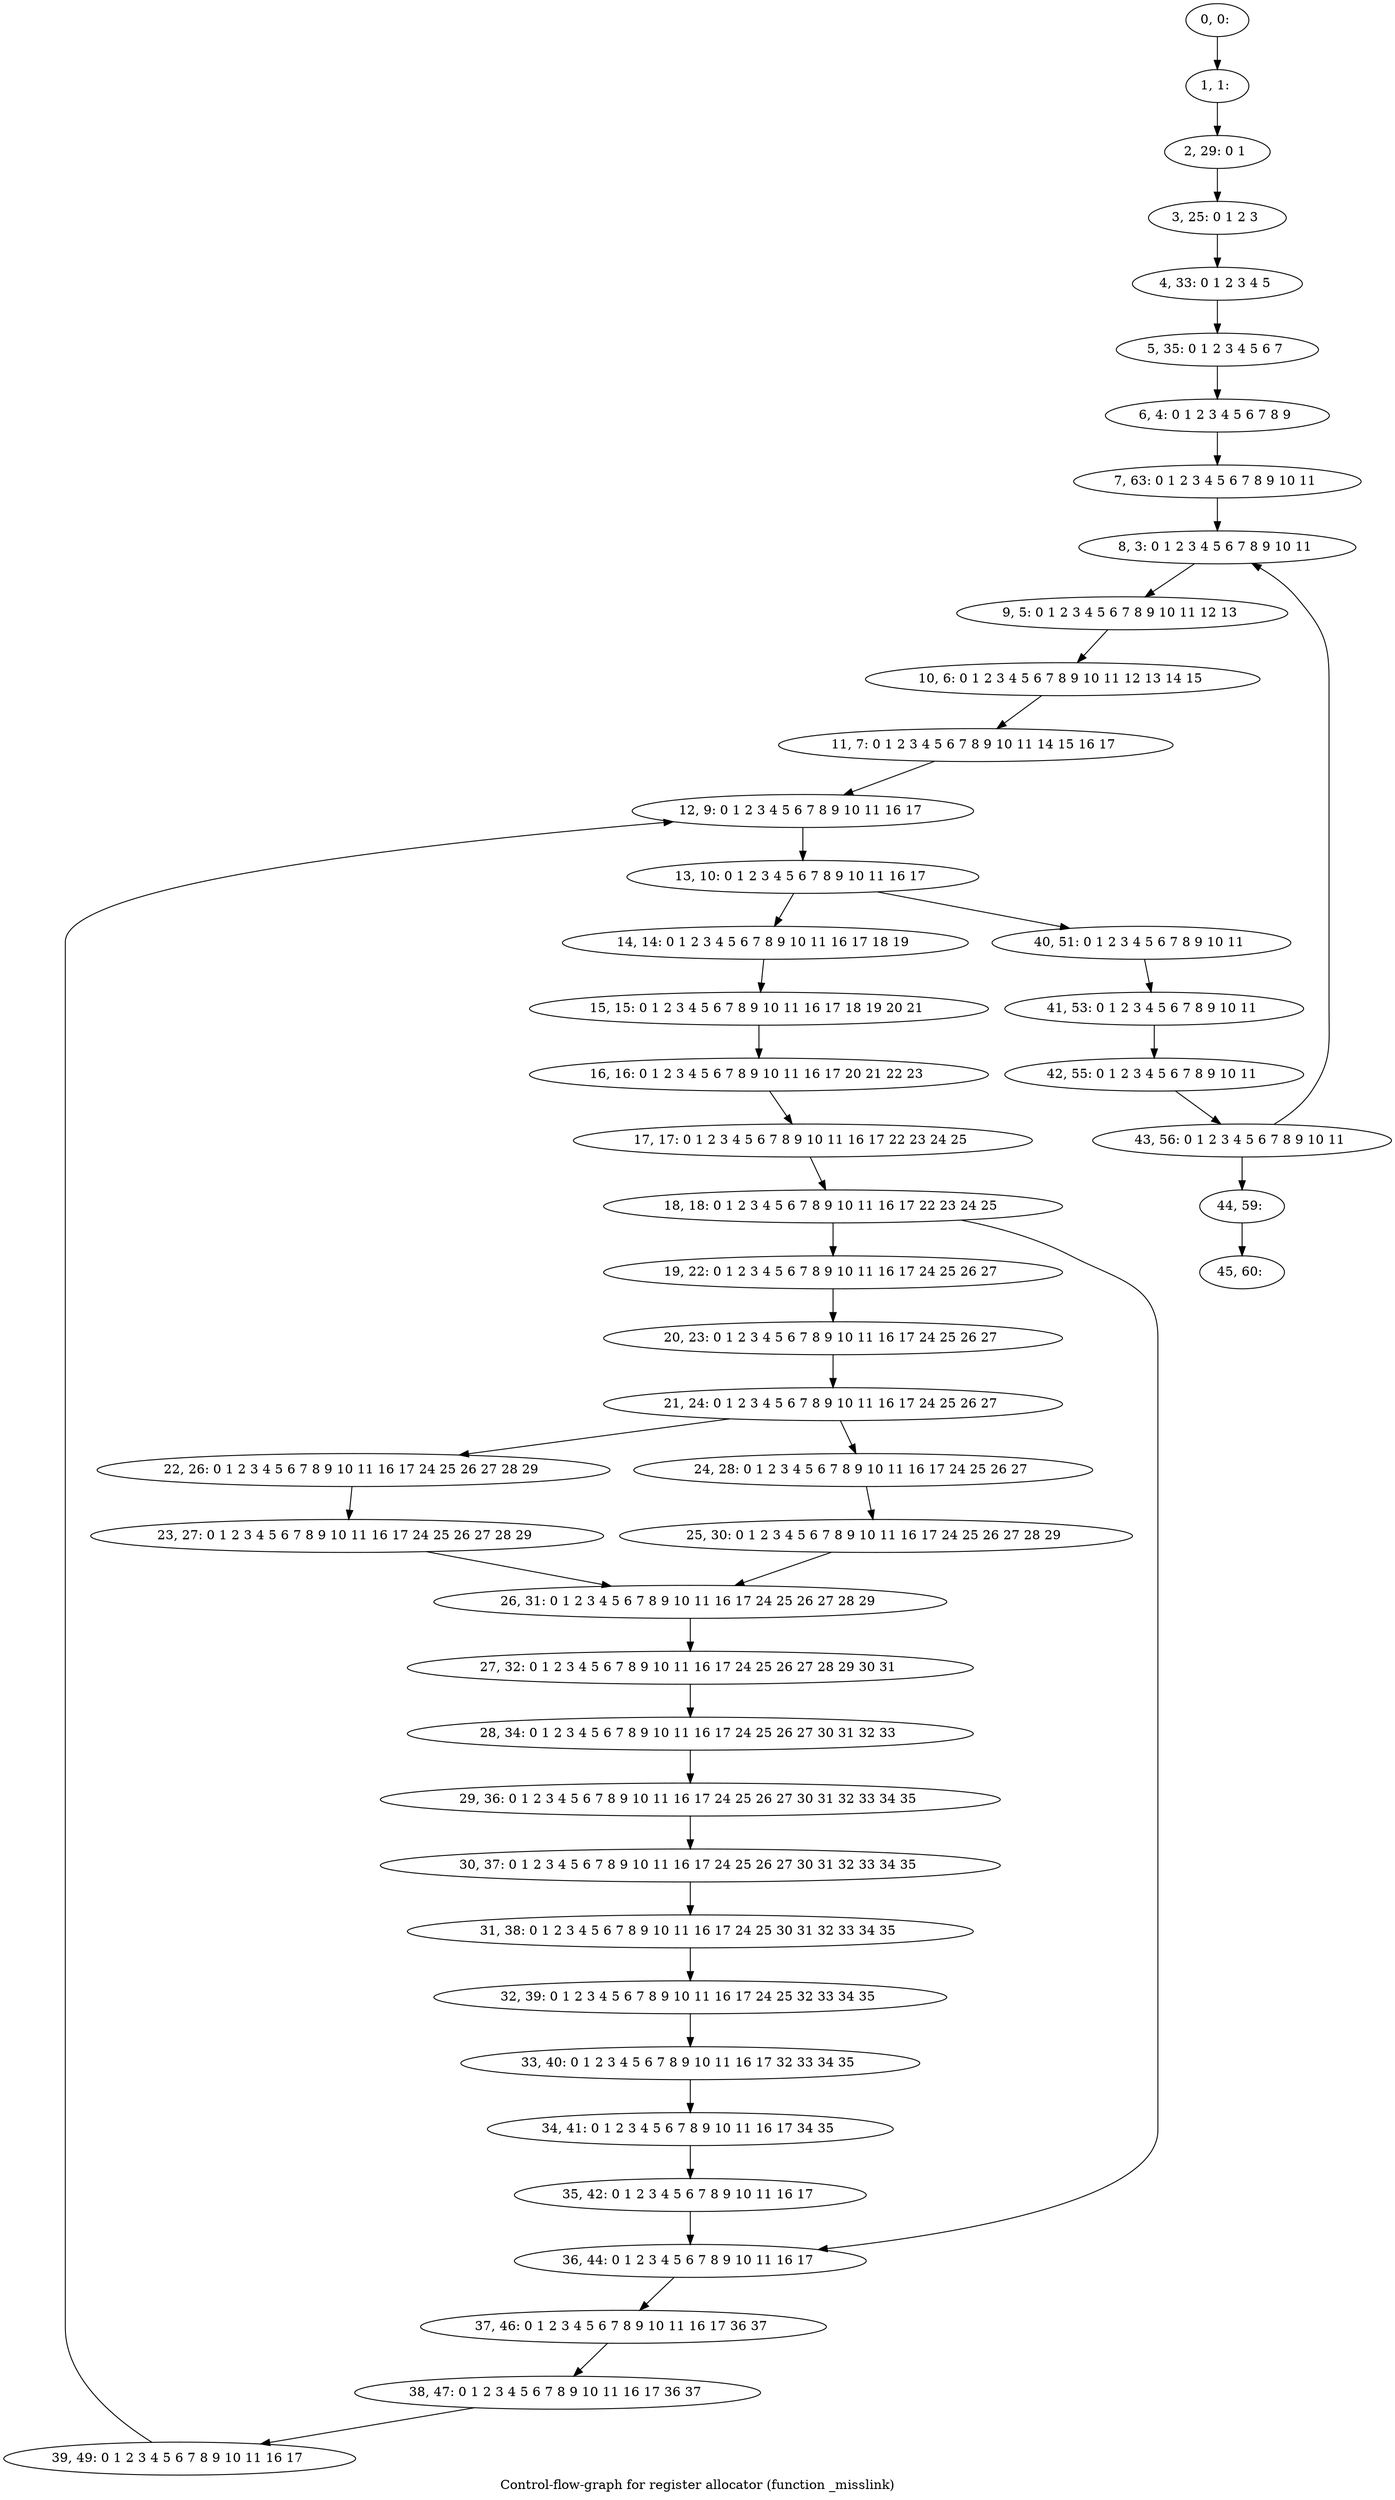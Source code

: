 digraph G {
graph [label="Control-flow-graph for register allocator (function _misslink)"]
0[label="0, 0: "];
1[label="1, 1: "];
2[label="2, 29: 0 1 "];
3[label="3, 25: 0 1 2 3 "];
4[label="4, 33: 0 1 2 3 4 5 "];
5[label="5, 35: 0 1 2 3 4 5 6 7 "];
6[label="6, 4: 0 1 2 3 4 5 6 7 8 9 "];
7[label="7, 63: 0 1 2 3 4 5 6 7 8 9 10 11 "];
8[label="8, 3: 0 1 2 3 4 5 6 7 8 9 10 11 "];
9[label="9, 5: 0 1 2 3 4 5 6 7 8 9 10 11 12 13 "];
10[label="10, 6: 0 1 2 3 4 5 6 7 8 9 10 11 12 13 14 15 "];
11[label="11, 7: 0 1 2 3 4 5 6 7 8 9 10 11 14 15 16 17 "];
12[label="12, 9: 0 1 2 3 4 5 6 7 8 9 10 11 16 17 "];
13[label="13, 10: 0 1 2 3 4 5 6 7 8 9 10 11 16 17 "];
14[label="14, 14: 0 1 2 3 4 5 6 7 8 9 10 11 16 17 18 19 "];
15[label="15, 15: 0 1 2 3 4 5 6 7 8 9 10 11 16 17 18 19 20 21 "];
16[label="16, 16: 0 1 2 3 4 5 6 7 8 9 10 11 16 17 20 21 22 23 "];
17[label="17, 17: 0 1 2 3 4 5 6 7 8 9 10 11 16 17 22 23 24 25 "];
18[label="18, 18: 0 1 2 3 4 5 6 7 8 9 10 11 16 17 22 23 24 25 "];
19[label="19, 22: 0 1 2 3 4 5 6 7 8 9 10 11 16 17 24 25 26 27 "];
20[label="20, 23: 0 1 2 3 4 5 6 7 8 9 10 11 16 17 24 25 26 27 "];
21[label="21, 24: 0 1 2 3 4 5 6 7 8 9 10 11 16 17 24 25 26 27 "];
22[label="22, 26: 0 1 2 3 4 5 6 7 8 9 10 11 16 17 24 25 26 27 28 29 "];
23[label="23, 27: 0 1 2 3 4 5 6 7 8 9 10 11 16 17 24 25 26 27 28 29 "];
24[label="24, 28: 0 1 2 3 4 5 6 7 8 9 10 11 16 17 24 25 26 27 "];
25[label="25, 30: 0 1 2 3 4 5 6 7 8 9 10 11 16 17 24 25 26 27 28 29 "];
26[label="26, 31: 0 1 2 3 4 5 6 7 8 9 10 11 16 17 24 25 26 27 28 29 "];
27[label="27, 32: 0 1 2 3 4 5 6 7 8 9 10 11 16 17 24 25 26 27 28 29 30 31 "];
28[label="28, 34: 0 1 2 3 4 5 6 7 8 9 10 11 16 17 24 25 26 27 30 31 32 33 "];
29[label="29, 36: 0 1 2 3 4 5 6 7 8 9 10 11 16 17 24 25 26 27 30 31 32 33 34 35 "];
30[label="30, 37: 0 1 2 3 4 5 6 7 8 9 10 11 16 17 24 25 26 27 30 31 32 33 34 35 "];
31[label="31, 38: 0 1 2 3 4 5 6 7 8 9 10 11 16 17 24 25 30 31 32 33 34 35 "];
32[label="32, 39: 0 1 2 3 4 5 6 7 8 9 10 11 16 17 24 25 32 33 34 35 "];
33[label="33, 40: 0 1 2 3 4 5 6 7 8 9 10 11 16 17 32 33 34 35 "];
34[label="34, 41: 0 1 2 3 4 5 6 7 8 9 10 11 16 17 34 35 "];
35[label="35, 42: 0 1 2 3 4 5 6 7 8 9 10 11 16 17 "];
36[label="36, 44: 0 1 2 3 4 5 6 7 8 9 10 11 16 17 "];
37[label="37, 46: 0 1 2 3 4 5 6 7 8 9 10 11 16 17 36 37 "];
38[label="38, 47: 0 1 2 3 4 5 6 7 8 9 10 11 16 17 36 37 "];
39[label="39, 49: 0 1 2 3 4 5 6 7 8 9 10 11 16 17 "];
40[label="40, 51: 0 1 2 3 4 5 6 7 8 9 10 11 "];
41[label="41, 53: 0 1 2 3 4 5 6 7 8 9 10 11 "];
42[label="42, 55: 0 1 2 3 4 5 6 7 8 9 10 11 "];
43[label="43, 56: 0 1 2 3 4 5 6 7 8 9 10 11 "];
44[label="44, 59: "];
45[label="45, 60: "];
0->1 ;
1->2 ;
2->3 ;
3->4 ;
4->5 ;
5->6 ;
6->7 ;
7->8 ;
8->9 ;
9->10 ;
10->11 ;
11->12 ;
12->13 ;
13->14 ;
13->40 ;
14->15 ;
15->16 ;
16->17 ;
17->18 ;
18->19 ;
18->36 ;
19->20 ;
20->21 ;
21->22 ;
21->24 ;
22->23 ;
23->26 ;
24->25 ;
25->26 ;
26->27 ;
27->28 ;
28->29 ;
29->30 ;
30->31 ;
31->32 ;
32->33 ;
33->34 ;
34->35 ;
35->36 ;
36->37 ;
37->38 ;
38->39 ;
39->12 ;
40->41 ;
41->42 ;
42->43 ;
43->44 ;
43->8 ;
44->45 ;
}
